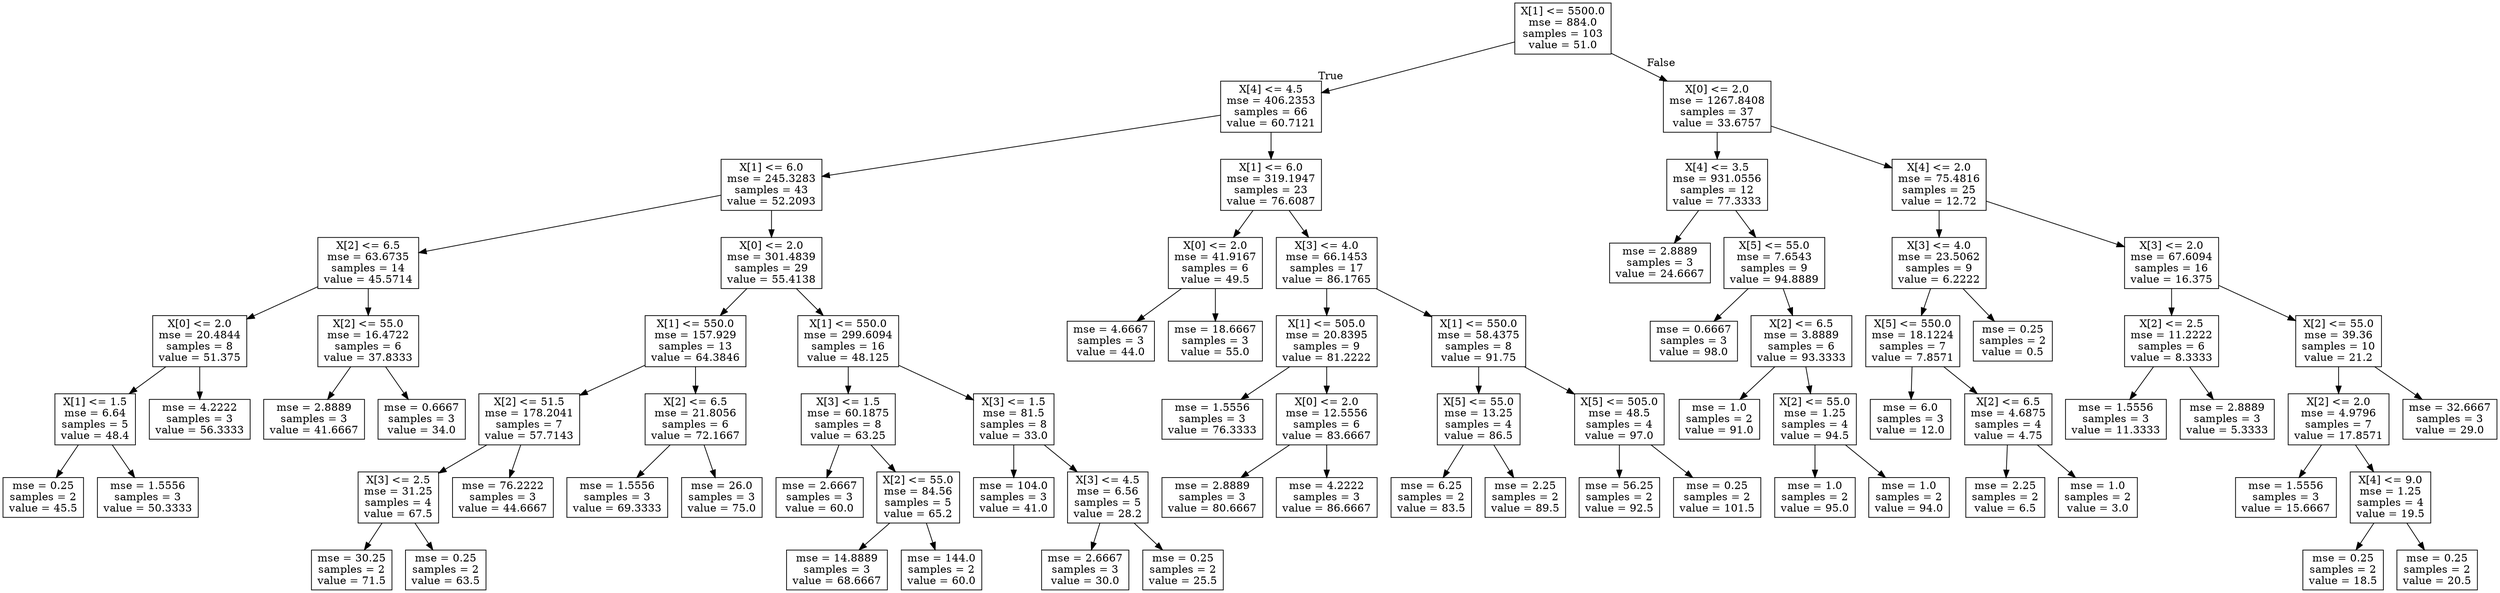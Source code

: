 digraph Tree {
node [shape=box] ;
0 [label="X[1] <= 5500.0\nmse = 884.0\nsamples = 103\nvalue = 51.0"] ;
1 [label="X[4] <= 4.5\nmse = 406.2353\nsamples = 66\nvalue = 60.7121"] ;
0 -> 1 [labeldistance=2.5, labelangle=45, headlabel="True"] ;
2 [label="X[1] <= 6.0\nmse = 245.3283\nsamples = 43\nvalue = 52.2093"] ;
1 -> 2 ;
3 [label="X[2] <= 6.5\nmse = 63.6735\nsamples = 14\nvalue = 45.5714"] ;
2 -> 3 ;
4 [label="X[0] <= 2.0\nmse = 20.4844\nsamples = 8\nvalue = 51.375"] ;
3 -> 4 ;
5 [label="X[1] <= 1.5\nmse = 6.64\nsamples = 5\nvalue = 48.4"] ;
4 -> 5 ;
6 [label="mse = 0.25\nsamples = 2\nvalue = 45.5"] ;
5 -> 6 ;
7 [label="mse = 1.5556\nsamples = 3\nvalue = 50.3333"] ;
5 -> 7 ;
8 [label="mse = 4.2222\nsamples = 3\nvalue = 56.3333"] ;
4 -> 8 ;
9 [label="X[2] <= 55.0\nmse = 16.4722\nsamples = 6\nvalue = 37.8333"] ;
3 -> 9 ;
10 [label="mse = 2.8889\nsamples = 3\nvalue = 41.6667"] ;
9 -> 10 ;
11 [label="mse = 0.6667\nsamples = 3\nvalue = 34.0"] ;
9 -> 11 ;
12 [label="X[0] <= 2.0\nmse = 301.4839\nsamples = 29\nvalue = 55.4138"] ;
2 -> 12 ;
13 [label="X[1] <= 550.0\nmse = 157.929\nsamples = 13\nvalue = 64.3846"] ;
12 -> 13 ;
14 [label="X[2] <= 51.5\nmse = 178.2041\nsamples = 7\nvalue = 57.7143"] ;
13 -> 14 ;
15 [label="X[3] <= 2.5\nmse = 31.25\nsamples = 4\nvalue = 67.5"] ;
14 -> 15 ;
16 [label="mse = 30.25\nsamples = 2\nvalue = 71.5"] ;
15 -> 16 ;
17 [label="mse = 0.25\nsamples = 2\nvalue = 63.5"] ;
15 -> 17 ;
18 [label="mse = 76.2222\nsamples = 3\nvalue = 44.6667"] ;
14 -> 18 ;
19 [label="X[2] <= 6.5\nmse = 21.8056\nsamples = 6\nvalue = 72.1667"] ;
13 -> 19 ;
20 [label="mse = 1.5556\nsamples = 3\nvalue = 69.3333"] ;
19 -> 20 ;
21 [label="mse = 26.0\nsamples = 3\nvalue = 75.0"] ;
19 -> 21 ;
22 [label="X[1] <= 550.0\nmse = 299.6094\nsamples = 16\nvalue = 48.125"] ;
12 -> 22 ;
23 [label="X[3] <= 1.5\nmse = 60.1875\nsamples = 8\nvalue = 63.25"] ;
22 -> 23 ;
24 [label="mse = 2.6667\nsamples = 3\nvalue = 60.0"] ;
23 -> 24 ;
25 [label="X[2] <= 55.0\nmse = 84.56\nsamples = 5\nvalue = 65.2"] ;
23 -> 25 ;
26 [label="mse = 14.8889\nsamples = 3\nvalue = 68.6667"] ;
25 -> 26 ;
27 [label="mse = 144.0\nsamples = 2\nvalue = 60.0"] ;
25 -> 27 ;
28 [label="X[3] <= 1.5\nmse = 81.5\nsamples = 8\nvalue = 33.0"] ;
22 -> 28 ;
29 [label="mse = 104.0\nsamples = 3\nvalue = 41.0"] ;
28 -> 29 ;
30 [label="X[3] <= 4.5\nmse = 6.56\nsamples = 5\nvalue = 28.2"] ;
28 -> 30 ;
31 [label="mse = 2.6667\nsamples = 3\nvalue = 30.0"] ;
30 -> 31 ;
32 [label="mse = 0.25\nsamples = 2\nvalue = 25.5"] ;
30 -> 32 ;
33 [label="X[1] <= 6.0\nmse = 319.1947\nsamples = 23\nvalue = 76.6087"] ;
1 -> 33 ;
34 [label="X[0] <= 2.0\nmse = 41.9167\nsamples = 6\nvalue = 49.5"] ;
33 -> 34 ;
35 [label="mse = 4.6667\nsamples = 3\nvalue = 44.0"] ;
34 -> 35 ;
36 [label="mse = 18.6667\nsamples = 3\nvalue = 55.0"] ;
34 -> 36 ;
37 [label="X[3] <= 4.0\nmse = 66.1453\nsamples = 17\nvalue = 86.1765"] ;
33 -> 37 ;
38 [label="X[1] <= 505.0\nmse = 20.8395\nsamples = 9\nvalue = 81.2222"] ;
37 -> 38 ;
39 [label="mse = 1.5556\nsamples = 3\nvalue = 76.3333"] ;
38 -> 39 ;
40 [label="X[0] <= 2.0\nmse = 12.5556\nsamples = 6\nvalue = 83.6667"] ;
38 -> 40 ;
41 [label="mse = 2.8889\nsamples = 3\nvalue = 80.6667"] ;
40 -> 41 ;
42 [label="mse = 4.2222\nsamples = 3\nvalue = 86.6667"] ;
40 -> 42 ;
43 [label="X[1] <= 550.0\nmse = 58.4375\nsamples = 8\nvalue = 91.75"] ;
37 -> 43 ;
44 [label="X[5] <= 55.0\nmse = 13.25\nsamples = 4\nvalue = 86.5"] ;
43 -> 44 ;
45 [label="mse = 6.25\nsamples = 2\nvalue = 83.5"] ;
44 -> 45 ;
46 [label="mse = 2.25\nsamples = 2\nvalue = 89.5"] ;
44 -> 46 ;
47 [label="X[5] <= 505.0\nmse = 48.5\nsamples = 4\nvalue = 97.0"] ;
43 -> 47 ;
48 [label="mse = 56.25\nsamples = 2\nvalue = 92.5"] ;
47 -> 48 ;
49 [label="mse = 0.25\nsamples = 2\nvalue = 101.5"] ;
47 -> 49 ;
50 [label="X[0] <= 2.0\nmse = 1267.8408\nsamples = 37\nvalue = 33.6757"] ;
0 -> 50 [labeldistance=2.5, labelangle=-45, headlabel="False"] ;
51 [label="X[4] <= 3.5\nmse = 931.0556\nsamples = 12\nvalue = 77.3333"] ;
50 -> 51 ;
52 [label="mse = 2.8889\nsamples = 3\nvalue = 24.6667"] ;
51 -> 52 ;
53 [label="X[5] <= 55.0\nmse = 7.6543\nsamples = 9\nvalue = 94.8889"] ;
51 -> 53 ;
54 [label="mse = 0.6667\nsamples = 3\nvalue = 98.0"] ;
53 -> 54 ;
55 [label="X[2] <= 6.5\nmse = 3.8889\nsamples = 6\nvalue = 93.3333"] ;
53 -> 55 ;
56 [label="mse = 1.0\nsamples = 2\nvalue = 91.0"] ;
55 -> 56 ;
57 [label="X[2] <= 55.0\nmse = 1.25\nsamples = 4\nvalue = 94.5"] ;
55 -> 57 ;
58 [label="mse = 1.0\nsamples = 2\nvalue = 95.0"] ;
57 -> 58 ;
59 [label="mse = 1.0\nsamples = 2\nvalue = 94.0"] ;
57 -> 59 ;
60 [label="X[4] <= 2.0\nmse = 75.4816\nsamples = 25\nvalue = 12.72"] ;
50 -> 60 ;
61 [label="X[3] <= 4.0\nmse = 23.5062\nsamples = 9\nvalue = 6.2222"] ;
60 -> 61 ;
62 [label="X[5] <= 550.0\nmse = 18.1224\nsamples = 7\nvalue = 7.8571"] ;
61 -> 62 ;
63 [label="mse = 6.0\nsamples = 3\nvalue = 12.0"] ;
62 -> 63 ;
64 [label="X[2] <= 6.5\nmse = 4.6875\nsamples = 4\nvalue = 4.75"] ;
62 -> 64 ;
65 [label="mse = 2.25\nsamples = 2\nvalue = 6.5"] ;
64 -> 65 ;
66 [label="mse = 1.0\nsamples = 2\nvalue = 3.0"] ;
64 -> 66 ;
67 [label="mse = 0.25\nsamples = 2\nvalue = 0.5"] ;
61 -> 67 ;
68 [label="X[3] <= 2.0\nmse = 67.6094\nsamples = 16\nvalue = 16.375"] ;
60 -> 68 ;
69 [label="X[2] <= 2.5\nmse = 11.2222\nsamples = 6\nvalue = 8.3333"] ;
68 -> 69 ;
70 [label="mse = 1.5556\nsamples = 3\nvalue = 11.3333"] ;
69 -> 70 ;
71 [label="mse = 2.8889\nsamples = 3\nvalue = 5.3333"] ;
69 -> 71 ;
72 [label="X[2] <= 55.0\nmse = 39.36\nsamples = 10\nvalue = 21.2"] ;
68 -> 72 ;
73 [label="X[2] <= 2.0\nmse = 4.9796\nsamples = 7\nvalue = 17.8571"] ;
72 -> 73 ;
74 [label="mse = 1.5556\nsamples = 3\nvalue = 15.6667"] ;
73 -> 74 ;
75 [label="X[4] <= 9.0\nmse = 1.25\nsamples = 4\nvalue = 19.5"] ;
73 -> 75 ;
76 [label="mse = 0.25\nsamples = 2\nvalue = 18.5"] ;
75 -> 76 ;
77 [label="mse = 0.25\nsamples = 2\nvalue = 20.5"] ;
75 -> 77 ;
78 [label="mse = 32.6667\nsamples = 3\nvalue = 29.0"] ;
72 -> 78 ;
}